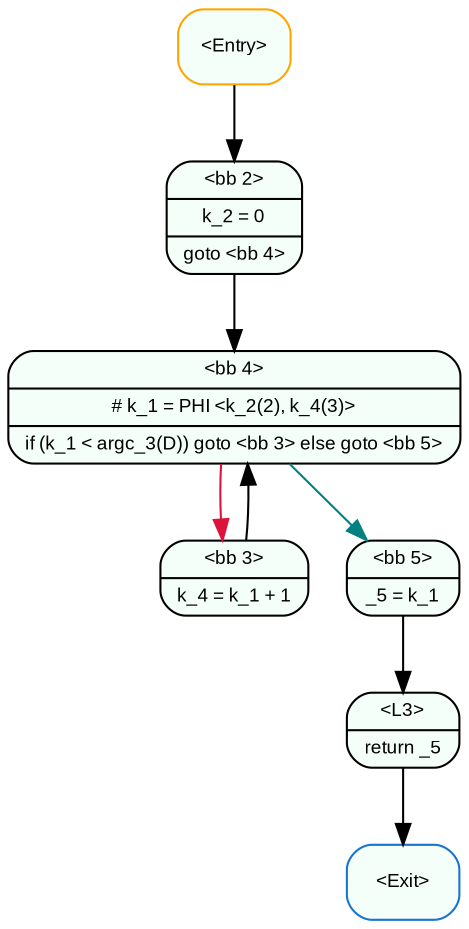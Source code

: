 digraph t4_foo_graph { 
	center=true
	labelloc=top
	fontname=Arial
	fontsize=12
	edge[fontname=Arial, fontsize=10]
	node[fontname=Arial, fontsize=9]

		Node_0 -> Node_1 [color=black]
		Node_1 -> Node_2 [color=black]
		Node_2 -> Node_3 [color=crimson]
		Node_3 -> Node_2 [color=black]
		Node_2 -> Node_4 [color=teal]
		Node_4 -> Node_5 [color=black]
		Node_5 -> Node_6 [color=black]

	Node_3 [fillcolor=mintcream, color=black, shape=Mrecord, style=filled, label="{ \<bb 3\>|k_4 = k_1 + 1 }"]
	Node_1 [fillcolor=mintcream, color=black, shape=Mrecord, style=filled, label="{ \<bb 2\>|k_2 = 0|goto \<bb 4\> }"]
	Node_2 [fillcolor=mintcream, color=black, shape=Mrecord, style=filled, label="{ \<bb 4\>|# k_1 = PHI \<k_2(2), k_4(3)\>|if (k_1 \< argc_3(D)) goto \<bb 3\> else goto \<bb 5\> }"]
	Node_4 [fillcolor=mintcream, color=black, shape=Mrecord, style=filled, label="{ \<bb 5\>|_5 = k_1 }"]
	Node_5 [fillcolor=mintcream, color=black, shape=Mrecord, style=filled, label="{ \<L3\>|return _5 }"]
	Node_6 [fillcolor=mintcream, color=dodgerblue3, shape=Mrecord, style=filled, label="{ \<Exit\> }"]
	Node_0 [fillcolor=mintcream, color=orange, shape=Mrecord, style=filled, label="{ \<Entry\> }"]
}
